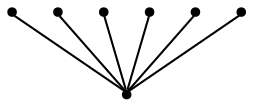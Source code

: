 graph {
  node [shape=point,comment="{\"directed\":false,\"doi\":\"10.1007/3-540-37623-2_9\",\"figure\":\"7 (2)\"}"]

  v0 [pos="1103.7306152485362,247.37646012079142"]
  v1 [pos="1104.8442605144737,497.9203087942941"]
  v2 [pos="1138.1775718034005,371.8797229585194"]
  v3 [pos="1044.2104739301994,464.3118086315337"]
  v4 [pos="1040.9549952814584,285.2911177135649"]
  v5 [pos="1012.781509080785,339.38784826369516"]
  v6 [pos="1011.4772384183312,405.4973783947173"]

  v6 -- v2 [id="-3",pos="1011.4772384183312,405.4973783947173 1138.1775718034005,371.8797229585194 1138.1775718034005,371.8797229585194 1138.1775718034005,371.8797229585194"]
  v5 -- v2 [id="-4",pos="1012.781509080785,339.38784826369516 1138.1775718034005,371.8797229585194 1138.1775718034005,371.8797229585194 1138.1775718034005,371.8797229585194"]
  v4 -- v2 [id="-6",pos="1040.9549952814584,285.2911177135649 1138.1775718034005,371.8797229585194 1138.1775718034005,371.8797229585194 1138.1775718034005,371.8797229585194"]
  v3 -- v2 [id="-7",pos="1044.2104739301994,464.3118086315337 1138.1775718034005,371.8797229585194 1138.1775718034005,371.8797229585194 1138.1775718034005,371.8797229585194"]
  v0 -- v2 [id="-8",pos="1103.7306152485362,247.37646012079142 1138.1775718034005,371.8797229585194 1138.1775718034005,371.8797229585194 1138.1775718034005,371.8797229585194"]
  v1 -- v2 [id="-9",pos="1104.8442605144737,497.9203087942941 1138.1775718034005,371.8797229585194 1138.1775718034005,371.8797229585194 1138.1775718034005,371.8797229585194"]
}